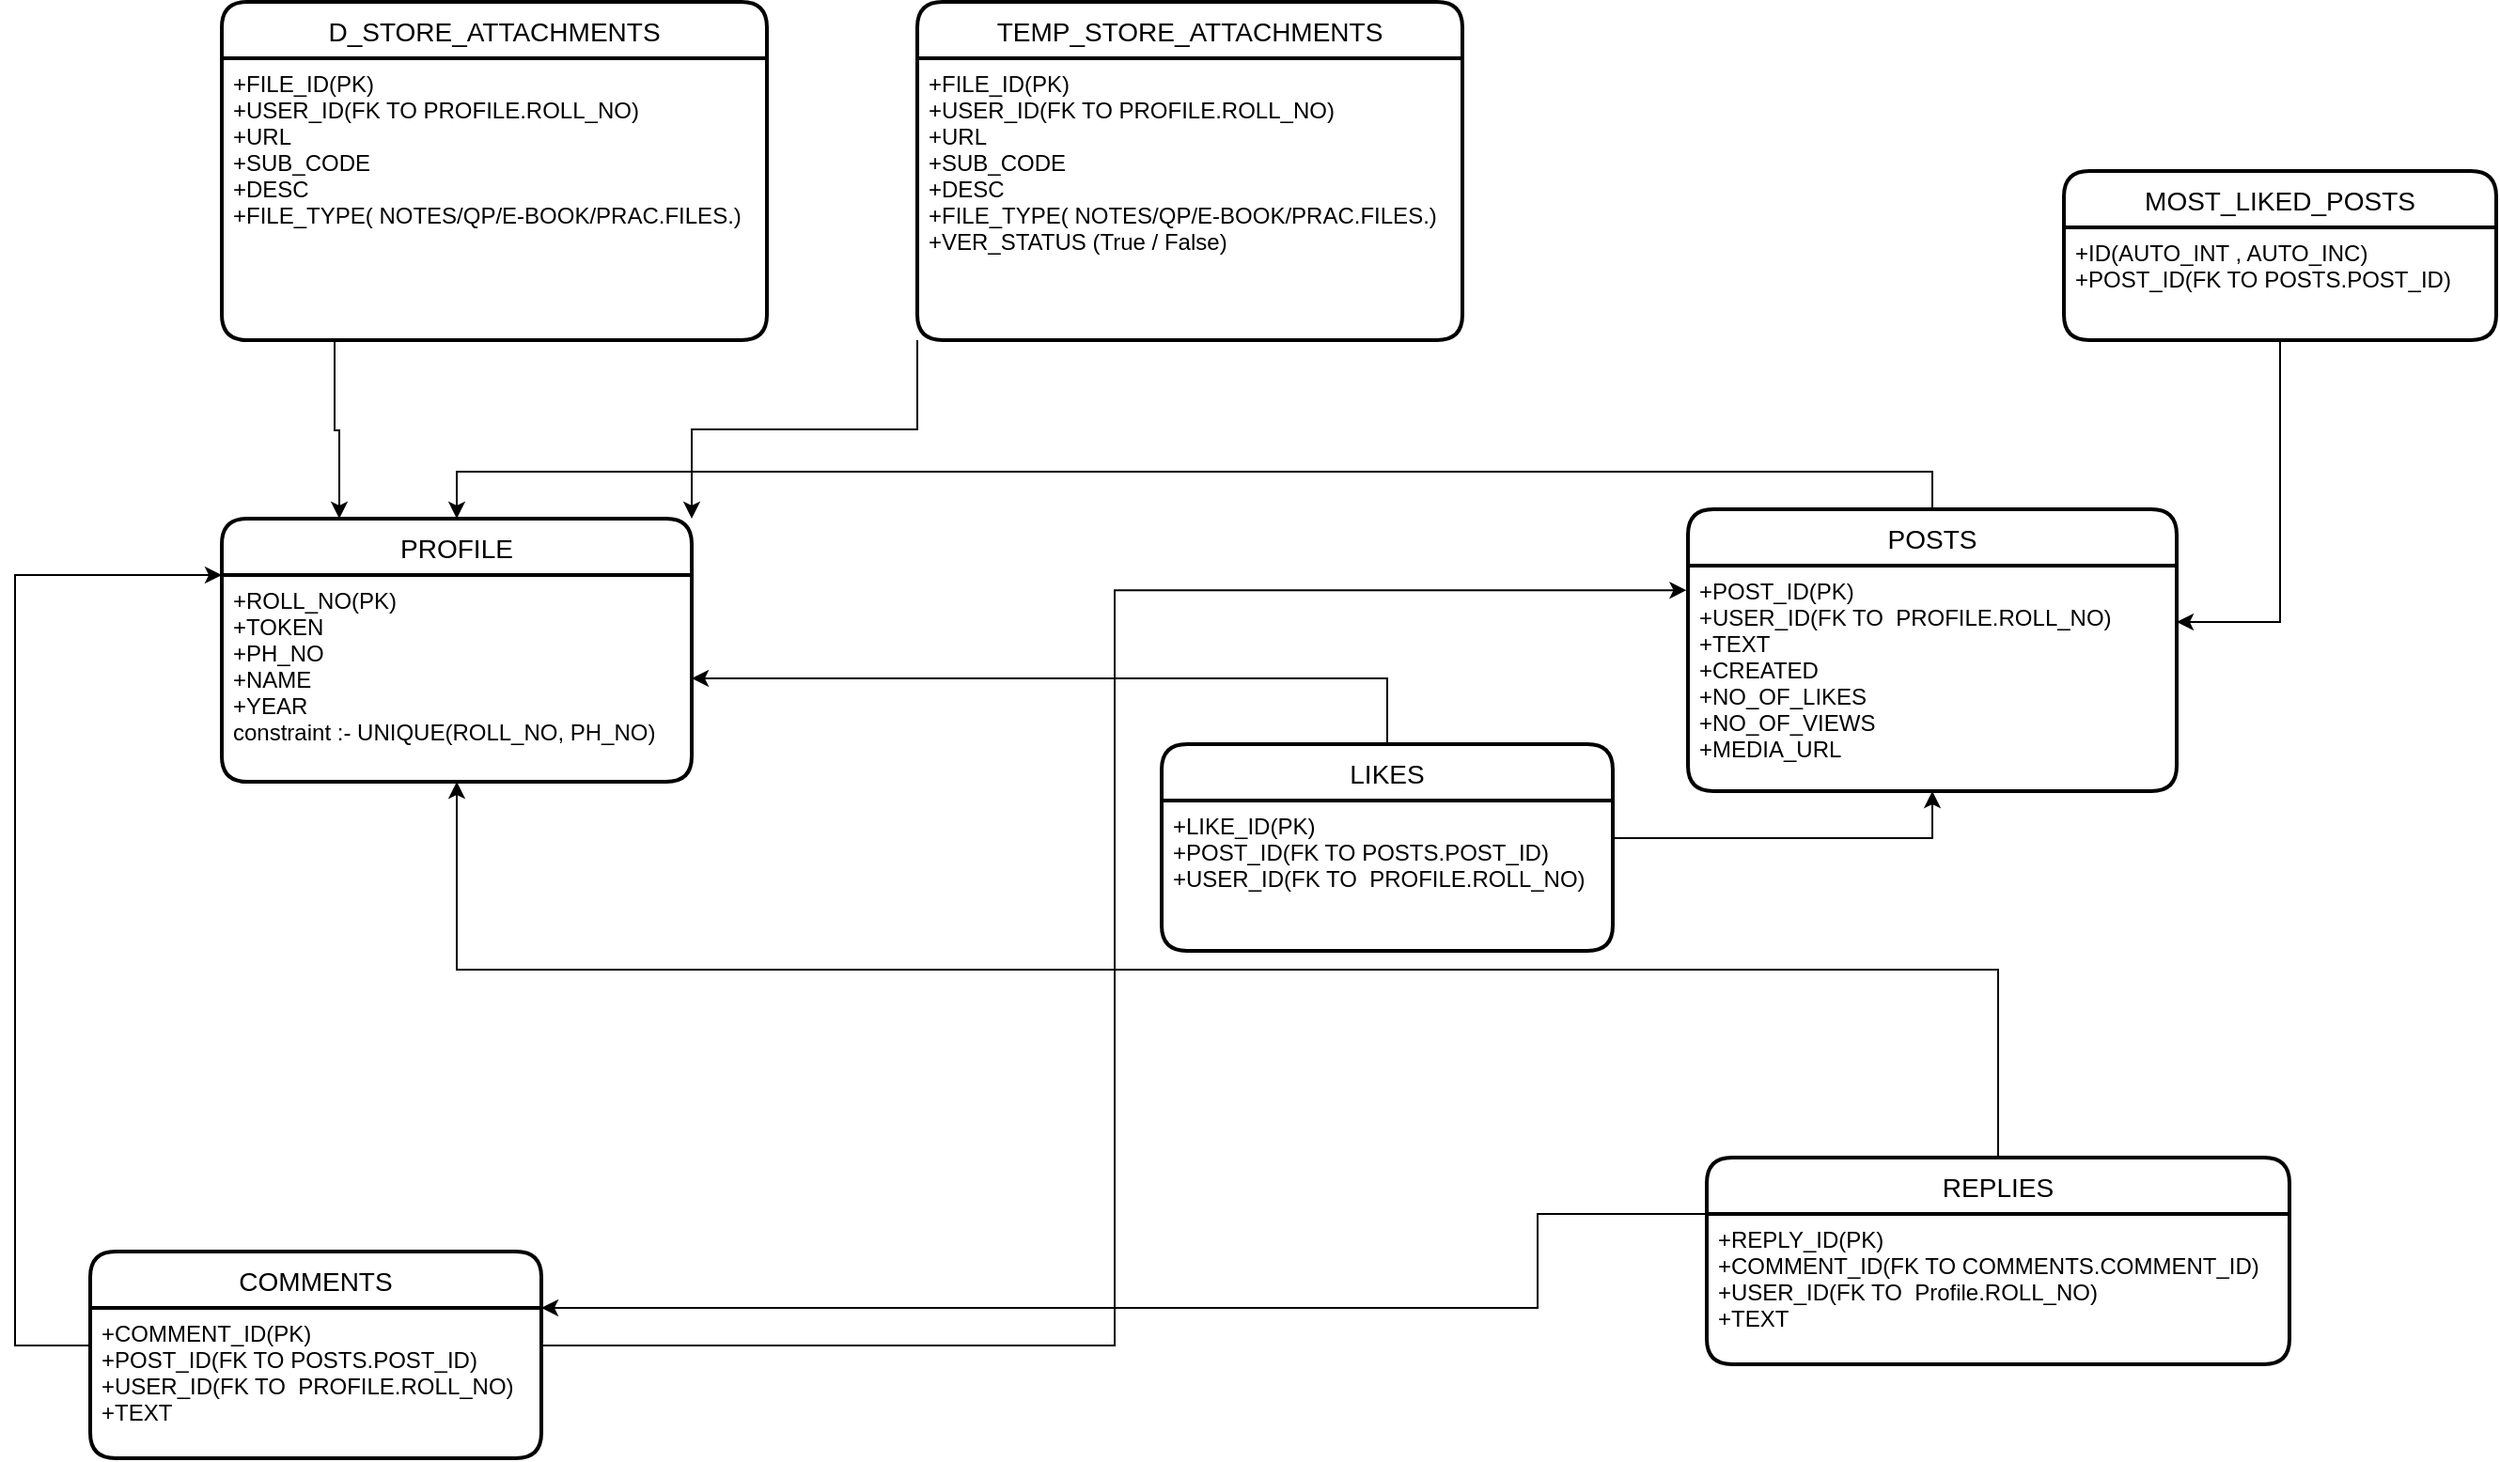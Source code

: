<mxfile version="20.2.5" type="github">
  <diagram id="v6MhGzl9Ut_vb9ysP9-F" name="Page-1">
    <mxGraphModel dx="1338" dy="758" grid="1" gridSize="10" guides="1" tooltips="1" connect="1" arrows="1" fold="1" page="1" pageScale="1" pageWidth="827" pageHeight="1169" math="0" shadow="0">
      <root>
        <mxCell id="0" />
        <mxCell id="1" parent="0" />
        <mxCell id="1lAsEYCgAlX6sePm31HV-1" value="PROFILE" style="swimlane;childLayout=stackLayout;horizontal=1;startSize=30;horizontalStack=0;rounded=1;fontSize=14;fontStyle=0;strokeWidth=2;resizeParent=0;resizeLast=1;shadow=0;dashed=0;align=center;" parent="1" vertex="1">
          <mxGeometry x="270" y="305" width="250" height="140" as="geometry">
            <mxRectangle x="70" y="260" width="80" height="30" as="alternateBounds" />
          </mxGeometry>
        </mxCell>
        <mxCell id="1lAsEYCgAlX6sePm31HV-2" value="+ROLL_NO(PK)&#xa;+TOKEN&#xa;+PH_NO&#xa;+NAME&#xa;+YEAR&#xa;constraint :- UNIQUE(ROLL_NO, PH_NO)" style="align=left;strokeColor=none;fillColor=none;spacingLeft=4;fontSize=12;verticalAlign=top;resizable=0;rotatable=0;part=1;" parent="1lAsEYCgAlX6sePm31HV-1" vertex="1">
          <mxGeometry y="30" width="250" height="110" as="geometry" />
        </mxCell>
        <mxCell id="1lAsEYCgAlX6sePm31HV-76" style="edgeStyle=orthogonalEdgeStyle;rounded=0;orthogonalLoop=1;jettySize=auto;html=1;exitX=0.5;exitY=0;exitDx=0;exitDy=0;entryX=0.5;entryY=0;entryDx=0;entryDy=0;" parent="1" source="1lAsEYCgAlX6sePm31HV-6" target="1lAsEYCgAlX6sePm31HV-1" edge="1">
          <mxGeometry relative="1" as="geometry" />
        </mxCell>
        <mxCell id="1lAsEYCgAlX6sePm31HV-6" value="POSTS" style="swimlane;childLayout=stackLayout;horizontal=1;startSize=30;horizontalStack=0;rounded=1;fontSize=14;fontStyle=0;strokeWidth=2;resizeParent=0;resizeLast=1;shadow=0;dashed=0;align=center;" parent="1" vertex="1">
          <mxGeometry x="1050" y="300" width="260" height="150" as="geometry" />
        </mxCell>
        <mxCell id="1lAsEYCgAlX6sePm31HV-7" value="+POST_ID(PK)&#xa;+USER_ID(FK TO  PROFILE.ROLL_NO)&#xa;+TEXT&#xa;+CREATED&#xa;+NO_OF_LIKES&#xa;+NO_OF_VIEWS&#xa;+MEDIA_URL" style="align=left;strokeColor=none;fillColor=none;spacingLeft=4;fontSize=12;verticalAlign=top;resizable=0;rotatable=0;part=1;" parent="1lAsEYCgAlX6sePm31HV-6" vertex="1">
          <mxGeometry y="30" width="260" height="120" as="geometry" />
        </mxCell>
        <mxCell id="1lAsEYCgAlX6sePm31HV-11" value="COMMENTS" style="swimlane;childLayout=stackLayout;horizontal=1;startSize=30;horizontalStack=0;rounded=1;fontSize=14;fontStyle=0;strokeWidth=2;resizeParent=0;resizeLast=1;shadow=0;dashed=0;align=center;" parent="1" vertex="1">
          <mxGeometry x="200" y="695" width="240" height="110" as="geometry" />
        </mxCell>
        <mxCell id="1lAsEYCgAlX6sePm31HV-12" value="+COMMENT_ID(PK)&#xa;+POST_ID(FK TO POSTS.POST_ID)&#xa;+USER_ID(FK TO  PROFILE.ROLL_NO)&#xa;+TEXT" style="align=left;strokeColor=none;fillColor=none;spacingLeft=4;fontSize=12;verticalAlign=top;resizable=0;rotatable=0;part=1;" parent="1lAsEYCgAlX6sePm31HV-11" vertex="1">
          <mxGeometry y="30" width="240" height="80" as="geometry" />
        </mxCell>
        <mxCell id="1lAsEYCgAlX6sePm31HV-14" style="edgeStyle=orthogonalEdgeStyle;rounded=0;orthogonalLoop=1;jettySize=auto;html=1;exitX=0;exitY=0.25;exitDx=0;exitDy=0;entryX=0;entryY=0;entryDx=0;entryDy=0;" parent="1" source="1lAsEYCgAlX6sePm31HV-12" target="1lAsEYCgAlX6sePm31HV-2" edge="1">
          <mxGeometry relative="1" as="geometry">
            <Array as="points">
              <mxPoint x="160" y="745" />
              <mxPoint x="160" y="335" />
            </Array>
          </mxGeometry>
        </mxCell>
        <mxCell id="1lAsEYCgAlX6sePm31HV-75" style="edgeStyle=orthogonalEdgeStyle;rounded=0;orthogonalLoop=1;jettySize=auto;html=1;exitX=0.5;exitY=0;exitDx=0;exitDy=0;entryX=0.5;entryY=1;entryDx=0;entryDy=0;" parent="1" source="1lAsEYCgAlX6sePm31HV-67" target="1lAsEYCgAlX6sePm31HV-2" edge="1">
          <mxGeometry relative="1" as="geometry" />
        </mxCell>
        <mxCell id="1lAsEYCgAlX6sePm31HV-67" value="REPLIES" style="swimlane;childLayout=stackLayout;horizontal=1;startSize=30;horizontalStack=0;rounded=1;fontSize=14;fontStyle=0;strokeWidth=2;resizeParent=0;resizeLast=1;shadow=0;dashed=0;align=center;" parent="1" vertex="1">
          <mxGeometry x="1060" y="645" width="310" height="110" as="geometry" />
        </mxCell>
        <mxCell id="1lAsEYCgAlX6sePm31HV-68" value="+REPLY_ID(PK)&#xa;+COMMENT_ID(FK TO COMMENTS.COMMENT_ID)&#xa;+USER_ID(FK TO  Profile.ROLL_NO)&#xa;+TEXT" style="align=left;strokeColor=none;fillColor=none;spacingLeft=4;fontSize=12;verticalAlign=top;resizable=0;rotatable=0;part=1;" parent="1lAsEYCgAlX6sePm31HV-67" vertex="1">
          <mxGeometry y="30" width="310" height="80" as="geometry" />
        </mxCell>
        <mxCell id="1lAsEYCgAlX6sePm31HV-71" style="edgeStyle=orthogonalEdgeStyle;rounded=0;orthogonalLoop=1;jettySize=auto;html=1;exitX=0;exitY=0;exitDx=0;exitDy=0;entryX=1;entryY=0;entryDx=0;entryDy=0;" parent="1" source="1lAsEYCgAlX6sePm31HV-68" target="1lAsEYCgAlX6sePm31HV-12" edge="1">
          <mxGeometry relative="1" as="geometry">
            <Array as="points">
              <mxPoint x="970" y="725" />
            </Array>
          </mxGeometry>
        </mxCell>
        <mxCell id="1lAsEYCgAlX6sePm31HV-73" style="edgeStyle=orthogonalEdgeStyle;rounded=0;orthogonalLoop=1;jettySize=auto;html=1;exitX=1;exitY=0.25;exitDx=0;exitDy=0;entryX=-0.003;entryY=0.109;entryDx=0;entryDy=0;entryPerimeter=0;" parent="1" source="1lAsEYCgAlX6sePm31HV-12" target="1lAsEYCgAlX6sePm31HV-7" edge="1">
          <mxGeometry relative="1" as="geometry" />
        </mxCell>
        <mxCell id="1lAsEYCgAlX6sePm31HV-80" style="edgeStyle=orthogonalEdgeStyle;rounded=0;orthogonalLoop=1;jettySize=auto;html=1;exitX=0.5;exitY=0;exitDx=0;exitDy=0;" parent="1" source="1lAsEYCgAlX6sePm31HV-77" target="1lAsEYCgAlX6sePm31HV-2" edge="1">
          <mxGeometry relative="1" as="geometry" />
        </mxCell>
        <mxCell id="1lAsEYCgAlX6sePm31HV-77" value="LIKES" style="swimlane;childLayout=stackLayout;horizontal=1;startSize=30;horizontalStack=0;rounded=1;fontSize=14;fontStyle=0;strokeWidth=2;resizeParent=0;resizeLast=1;shadow=0;dashed=0;align=center;" parent="1" vertex="1">
          <mxGeometry x="770" y="425" width="240" height="110" as="geometry" />
        </mxCell>
        <mxCell id="1lAsEYCgAlX6sePm31HV-78" value="+LIKE_ID(PK)&#xa;+POST_ID(FK TO POSTS.POST_ID)&#xa;+USER_ID(FK TO  PROFILE.ROLL_NO)" style="align=left;strokeColor=none;fillColor=none;spacingLeft=4;fontSize=12;verticalAlign=top;resizable=0;rotatable=0;part=1;" parent="1lAsEYCgAlX6sePm31HV-77" vertex="1">
          <mxGeometry y="30" width="240" height="80" as="geometry" />
        </mxCell>
        <mxCell id="1lAsEYCgAlX6sePm31HV-79" style="edgeStyle=orthogonalEdgeStyle;rounded=0;orthogonalLoop=1;jettySize=auto;html=1;exitX=1;exitY=0.25;exitDx=0;exitDy=0;entryX=0.5;entryY=1;entryDx=0;entryDy=0;" parent="1" source="1lAsEYCgAlX6sePm31HV-78" target="1lAsEYCgAlX6sePm31HV-7" edge="1">
          <mxGeometry relative="1" as="geometry" />
        </mxCell>
        <mxCell id="1lAsEYCgAlX6sePm31HV-81" value="D_STORE_ATTACHMENTS" style="swimlane;childLayout=stackLayout;horizontal=1;startSize=30;horizontalStack=0;rounded=1;fontSize=14;fontStyle=0;strokeWidth=2;resizeParent=0;resizeLast=1;shadow=0;dashed=0;align=center;" parent="1" vertex="1">
          <mxGeometry x="270" y="30" width="290" height="180" as="geometry" />
        </mxCell>
        <mxCell id="1lAsEYCgAlX6sePm31HV-82" value="+FILE_ID(PK)&#xa;+USER_ID(FK TO PROFILE.ROLL_NO)&#xa;+URL&#xa;+SUB_CODE&#xa;+DESC&#xa;+FILE_TYPE( NOTES/QP/E-BOOK/PRAC.FILES.)" style="align=left;strokeColor=none;fillColor=none;spacingLeft=4;fontSize=12;verticalAlign=top;resizable=0;rotatable=0;part=1;" parent="1lAsEYCgAlX6sePm31HV-81" vertex="1">
          <mxGeometry y="30" width="290" height="150" as="geometry" />
        </mxCell>
        <mxCell id="1lAsEYCgAlX6sePm31HV-85" value="TEMP_STORE_ATTACHMENTS" style="swimlane;childLayout=stackLayout;horizontal=1;startSize=30;horizontalStack=0;rounded=1;fontSize=14;fontStyle=0;strokeWidth=2;resizeParent=0;resizeLast=1;shadow=0;dashed=0;align=center;" parent="1" vertex="1">
          <mxGeometry x="640" y="30" width="290" height="180" as="geometry" />
        </mxCell>
        <mxCell id="1lAsEYCgAlX6sePm31HV-86" value="+FILE_ID(PK)&#xa;+USER_ID(FK TO PROFILE.ROLL_NO)&#xa;+URL&#xa;+SUB_CODE&#xa;+DESC&#xa;+FILE_TYPE( NOTES/QP/E-BOOK/PRAC.FILES.)&#xa;+VER_STATUS (True / False)" style="align=left;strokeColor=none;fillColor=none;spacingLeft=4;fontSize=12;verticalAlign=top;resizable=0;rotatable=0;part=1;" parent="1lAsEYCgAlX6sePm31HV-85" vertex="1">
          <mxGeometry y="30" width="290" height="150" as="geometry" />
        </mxCell>
        <mxCell id="1lAsEYCgAlX6sePm31HV-87" style="edgeStyle=orthogonalEdgeStyle;rounded=0;orthogonalLoop=1;jettySize=auto;html=1;exitX=0.25;exitY=1;exitDx=0;exitDy=0;entryX=0.25;entryY=0;entryDx=0;entryDy=0;" parent="1" source="1lAsEYCgAlX6sePm31HV-82" target="1lAsEYCgAlX6sePm31HV-1" edge="1">
          <mxGeometry relative="1" as="geometry">
            <Array as="points">
              <mxPoint x="330" y="210" />
              <mxPoint x="330" y="258" />
              <mxPoint x="333" y="258" />
            </Array>
          </mxGeometry>
        </mxCell>
        <mxCell id="1lAsEYCgAlX6sePm31HV-88" style="edgeStyle=orthogonalEdgeStyle;rounded=0;orthogonalLoop=1;jettySize=auto;html=1;exitX=0;exitY=1;exitDx=0;exitDy=0;entryX=1;entryY=0;entryDx=0;entryDy=0;" parent="1" source="1lAsEYCgAlX6sePm31HV-86" target="1lAsEYCgAlX6sePm31HV-1" edge="1">
          <mxGeometry relative="1" as="geometry" />
        </mxCell>
        <mxCell id="1lAsEYCgAlX6sePm31HV-89" value="MOST_LIKED_POSTS" style="swimlane;childLayout=stackLayout;horizontal=1;startSize=30;horizontalStack=0;rounded=1;fontSize=14;fontStyle=0;strokeWidth=2;resizeParent=0;resizeLast=1;shadow=0;dashed=0;align=center;" parent="1" vertex="1">
          <mxGeometry x="1250" y="120" width="230" height="90" as="geometry" />
        </mxCell>
        <mxCell id="1lAsEYCgAlX6sePm31HV-90" value="+ID(AUTO_INT , AUTO_INC)&#xa;+POST_ID(FK TO POSTS.POST_ID)" style="align=left;strokeColor=none;fillColor=none;spacingLeft=4;fontSize=12;verticalAlign=top;resizable=0;rotatable=0;part=1;" parent="1lAsEYCgAlX6sePm31HV-89" vertex="1">
          <mxGeometry y="30" width="230" height="60" as="geometry" />
        </mxCell>
        <mxCell id="1lAsEYCgAlX6sePm31HV-91" style="edgeStyle=orthogonalEdgeStyle;rounded=0;orthogonalLoop=1;jettySize=auto;html=1;exitX=0.5;exitY=1;exitDx=0;exitDy=0;entryX=1;entryY=0.25;entryDx=0;entryDy=0;" parent="1" source="1lAsEYCgAlX6sePm31HV-90" target="1lAsEYCgAlX6sePm31HV-7" edge="1">
          <mxGeometry relative="1" as="geometry" />
        </mxCell>
      </root>
    </mxGraphModel>
  </diagram>
</mxfile>
